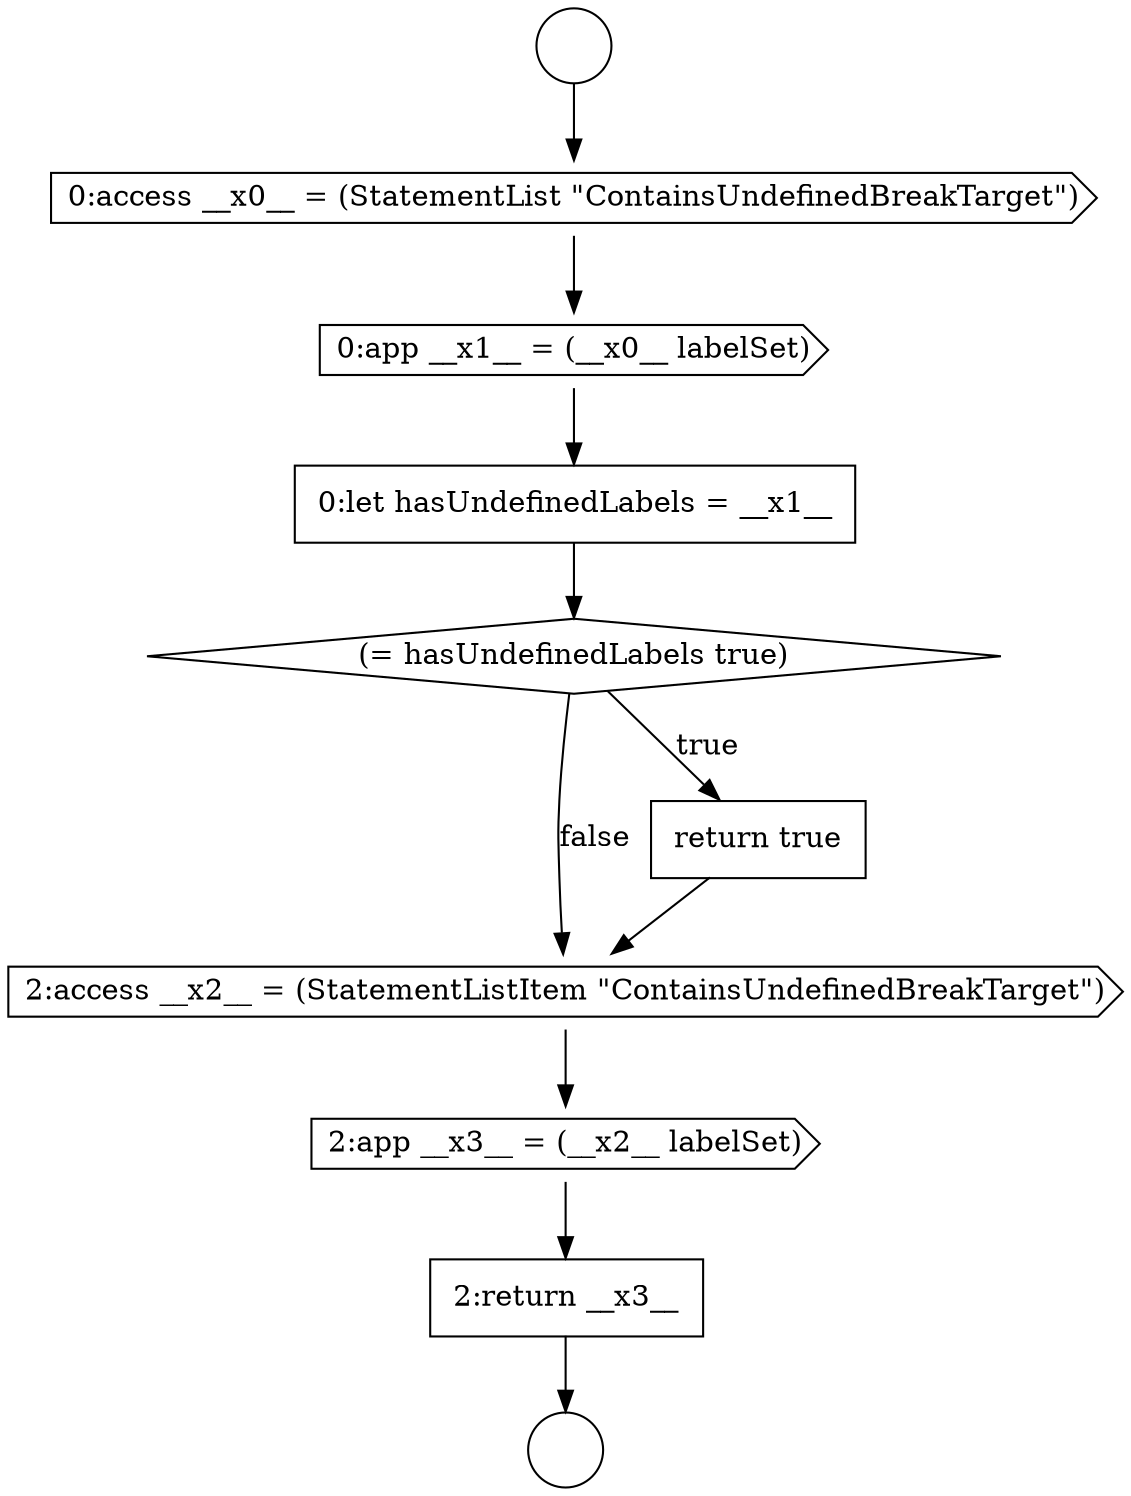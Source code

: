 digraph {
  node5659 [shape=none, margin=0, label=<<font color="black">
    <table border="0" cellborder="1" cellspacing="0" cellpadding="10">
      <tr><td align="left">0:let hasUndefinedLabels = __x1__</td></tr>
    </table>
  </font>> color="black" fillcolor="white" style=filled]
  node5663 [shape=cds, label=<<font color="black">2:app __x3__ = (__x2__ labelSet)</font>> color="black" fillcolor="white" style=filled]
  node5662 [shape=cds, label=<<font color="black">2:access __x2__ = (StatementListItem &quot;ContainsUndefinedBreakTarget&quot;)</font>> color="black" fillcolor="white" style=filled]
  node5661 [shape=none, margin=0, label=<<font color="black">
    <table border="0" cellborder="1" cellspacing="0" cellpadding="10">
      <tr><td align="left">return true</td></tr>
    </table>
  </font>> color="black" fillcolor="white" style=filled]
  node5660 [shape=diamond, label=<<font color="black">(= hasUndefinedLabels true)</font>> color="black" fillcolor="white" style=filled]
  node5664 [shape=none, margin=0, label=<<font color="black">
    <table border="0" cellborder="1" cellspacing="0" cellpadding="10">
      <tr><td align="left">2:return __x3__</td></tr>
    </table>
  </font>> color="black" fillcolor="white" style=filled]
  node5655 [shape=circle label=" " color="black" fillcolor="white" style=filled]
  node5658 [shape=cds, label=<<font color="black">0:app __x1__ = (__x0__ labelSet)</font>> color="black" fillcolor="white" style=filled]
  node5657 [shape=cds, label=<<font color="black">0:access __x0__ = (StatementList &quot;ContainsUndefinedBreakTarget&quot;)</font>> color="black" fillcolor="white" style=filled]
  node5656 [shape=circle label=" " color="black" fillcolor="white" style=filled]
  node5661 -> node5662 [ color="black"]
  node5658 -> node5659 [ color="black"]
  node5655 -> node5657 [ color="black"]
  node5660 -> node5661 [label=<<font color="black">true</font>> color="black"]
  node5660 -> node5662 [label=<<font color="black">false</font>> color="black"]
  node5657 -> node5658 [ color="black"]
  node5659 -> node5660 [ color="black"]
  node5663 -> node5664 [ color="black"]
  node5662 -> node5663 [ color="black"]
  node5664 -> node5656 [ color="black"]
}
